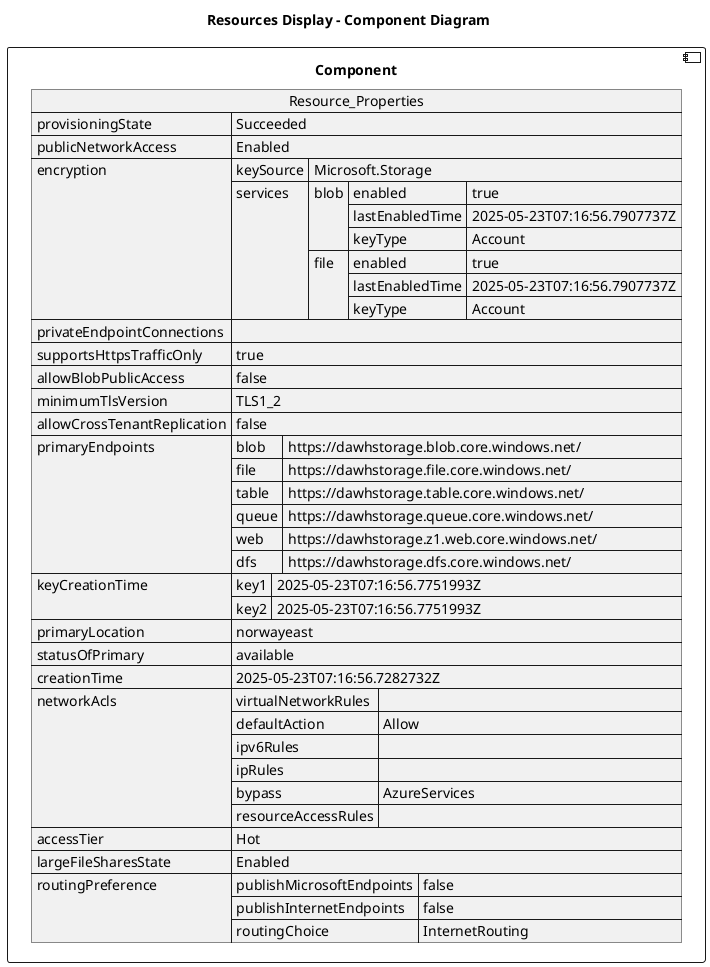 @startuml

title Resources Display - Component Diagram

component Component {

json  Resource_Properties {
  "provisioningState": "Succeeded",
  "publicNetworkAccess": "Enabled",
  "encryption": {
    "keySource": "Microsoft.Storage",
    "services": {
      "blob": {
        "enabled": true,
        "lastEnabledTime": "2025-05-23T07:16:56.7907737Z",
        "keyType": "Account"
      },
      "file": {
        "enabled": true,
        "lastEnabledTime": "2025-05-23T07:16:56.7907737Z",
        "keyType": "Account"
      }
    }
  },
  "privateEndpointConnections": [],
  "supportsHttpsTrafficOnly": true,
  "allowBlobPublicAccess": false,
  "minimumTlsVersion": "TLS1_2",
  "allowCrossTenantReplication": false,
  "primaryEndpoints": {
    "blob": "https://dawhstorage.blob.core.windows.net/",
    "file": "https://dawhstorage.file.core.windows.net/",
    "table": "https://dawhstorage.table.core.windows.net/",
    "queue": "https://dawhstorage.queue.core.windows.net/",
    "web": "https://dawhstorage.z1.web.core.windows.net/",
    "dfs": "https://dawhstorage.dfs.core.windows.net/"
  },
  "keyCreationTime": {
    "key1": "2025-05-23T07:16:56.7751993Z",
    "key2": "2025-05-23T07:16:56.7751993Z"
  },
  "primaryLocation": "norwayeast",
  "statusOfPrimary": "available",
  "creationTime": "2025-05-23T07:16:56.7282732Z",
  "networkAcls": {
    "virtualNetworkRules": [],
    "defaultAction": "Allow",
    "ipv6Rules": [],
    "ipRules": [],
    "bypass": "AzureServices",
    "resourceAccessRules": []
  },
  "accessTier": "Hot",
  "largeFileSharesState": "Enabled",
  "routingPreference": {
    "publishMicrosoftEndpoints": false,
    "publishInternetEndpoints": false,
    "routingChoice": "InternetRouting"
  }
}
}
@enduml
